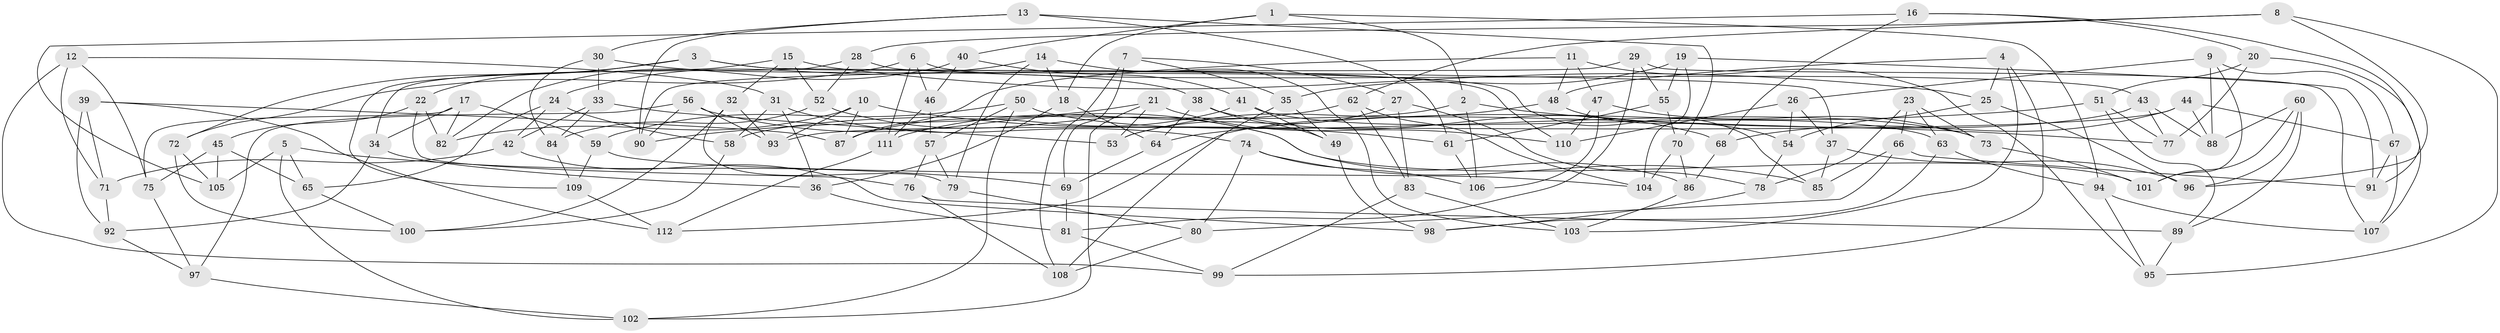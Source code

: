 // Generated by graph-tools (version 1.1) at 2025/37/03/09/25 02:37:51]
// undirected, 112 vertices, 224 edges
graph export_dot {
graph [start="1"]
  node [color=gray90,style=filled];
  1;
  2;
  3;
  4;
  5;
  6;
  7;
  8;
  9;
  10;
  11;
  12;
  13;
  14;
  15;
  16;
  17;
  18;
  19;
  20;
  21;
  22;
  23;
  24;
  25;
  26;
  27;
  28;
  29;
  30;
  31;
  32;
  33;
  34;
  35;
  36;
  37;
  38;
  39;
  40;
  41;
  42;
  43;
  44;
  45;
  46;
  47;
  48;
  49;
  50;
  51;
  52;
  53;
  54;
  55;
  56;
  57;
  58;
  59;
  60;
  61;
  62;
  63;
  64;
  65;
  66;
  67;
  68;
  69;
  70;
  71;
  72;
  73;
  74;
  75;
  76;
  77;
  78;
  79;
  80;
  81;
  82;
  83;
  84;
  85;
  86;
  87;
  88;
  89;
  90;
  91;
  92;
  93;
  94;
  95;
  96;
  97;
  98;
  99;
  100;
  101;
  102;
  103;
  104;
  105;
  106;
  107;
  108;
  109;
  110;
  111;
  112;
  1 -- 94;
  1 -- 2;
  1 -- 40;
  1 -- 18;
  2 -- 77;
  2 -- 106;
  2 -- 58;
  3 -- 72;
  3 -- 110;
  3 -- 37;
  3 -- 22;
  4 -- 99;
  4 -- 48;
  4 -- 103;
  4 -- 25;
  5 -- 102;
  5 -- 105;
  5 -- 65;
  5 -- 69;
  6 -- 46;
  6 -- 43;
  6 -- 72;
  6 -- 111;
  7 -- 108;
  7 -- 69;
  7 -- 35;
  7 -- 27;
  8 -- 95;
  8 -- 96;
  8 -- 28;
  8 -- 62;
  9 -- 26;
  9 -- 67;
  9 -- 88;
  9 -- 101;
  10 -- 93;
  10 -- 61;
  10 -- 82;
  10 -- 87;
  11 -- 95;
  11 -- 48;
  11 -- 47;
  11 -- 87;
  12 -- 31;
  12 -- 71;
  12 -- 99;
  12 -- 75;
  13 -- 90;
  13 -- 30;
  13 -- 61;
  13 -- 70;
  14 -- 18;
  14 -- 79;
  14 -- 24;
  14 -- 103;
  15 -- 25;
  15 -- 52;
  15 -- 32;
  15 -- 109;
  16 -- 105;
  16 -- 20;
  16 -- 68;
  16 -- 91;
  17 -- 59;
  17 -- 75;
  17 -- 82;
  17 -- 34;
  18 -- 64;
  18 -- 36;
  19 -- 104;
  19 -- 91;
  19 -- 55;
  19 -- 35;
  20 -- 77;
  20 -- 51;
  20 -- 107;
  21 -- 110;
  21 -- 102;
  21 -- 53;
  21 -- 90;
  22 -- 82;
  22 -- 76;
  22 -- 45;
  23 -- 73;
  23 -- 78;
  23 -- 66;
  23 -- 63;
  24 -- 65;
  24 -- 58;
  24 -- 42;
  25 -- 54;
  25 -- 96;
  26 -- 37;
  26 -- 110;
  26 -- 54;
  27 -- 53;
  27 -- 83;
  27 -- 78;
  28 -- 34;
  28 -- 85;
  28 -- 52;
  29 -- 90;
  29 -- 107;
  29 -- 81;
  29 -- 55;
  30 -- 38;
  30 -- 33;
  30 -- 84;
  31 -- 74;
  31 -- 36;
  31 -- 58;
  32 -- 93;
  32 -- 100;
  32 -- 79;
  33 -- 53;
  33 -- 42;
  33 -- 84;
  34 -- 92;
  34 -- 36;
  35 -- 49;
  35 -- 108;
  36 -- 81;
  37 -- 85;
  37 -- 96;
  38 -- 64;
  38 -- 68;
  38 -- 49;
  39 -- 87;
  39 -- 112;
  39 -- 71;
  39 -- 92;
  40 -- 41;
  40 -- 82;
  40 -- 46;
  41 -- 49;
  41 -- 87;
  41 -- 63;
  42 -- 71;
  42 -- 98;
  43 -- 88;
  43 -- 112;
  43 -- 77;
  44 -- 93;
  44 -- 68;
  44 -- 88;
  44 -- 67;
  45 -- 105;
  45 -- 75;
  45 -- 65;
  46 -- 111;
  46 -- 57;
  47 -- 106;
  47 -- 110;
  47 -- 73;
  48 -- 53;
  48 -- 54;
  49 -- 98;
  50 -- 73;
  50 -- 57;
  50 -- 59;
  50 -- 102;
  51 -- 64;
  51 -- 89;
  51 -- 77;
  52 -- 86;
  52 -- 84;
  54 -- 78;
  55 -- 61;
  55 -- 70;
  56 -- 90;
  56 -- 101;
  56 -- 97;
  56 -- 93;
  57 -- 79;
  57 -- 76;
  58 -- 100;
  59 -- 109;
  59 -- 104;
  60 -- 101;
  60 -- 89;
  60 -- 96;
  60 -- 88;
  61 -- 106;
  62 -- 83;
  62 -- 111;
  62 -- 104;
  63 -- 94;
  63 -- 98;
  64 -- 69;
  65 -- 100;
  66 -- 91;
  66 -- 80;
  66 -- 85;
  67 -- 91;
  67 -- 107;
  68 -- 86;
  69 -- 81;
  70 -- 86;
  70 -- 104;
  71 -- 92;
  72 -- 100;
  72 -- 105;
  73 -- 101;
  74 -- 85;
  74 -- 106;
  74 -- 80;
  75 -- 97;
  76 -- 89;
  76 -- 108;
  78 -- 98;
  79 -- 80;
  80 -- 108;
  81 -- 99;
  83 -- 103;
  83 -- 99;
  84 -- 109;
  86 -- 103;
  89 -- 95;
  92 -- 97;
  94 -- 95;
  94 -- 107;
  97 -- 102;
  109 -- 112;
  111 -- 112;
}
